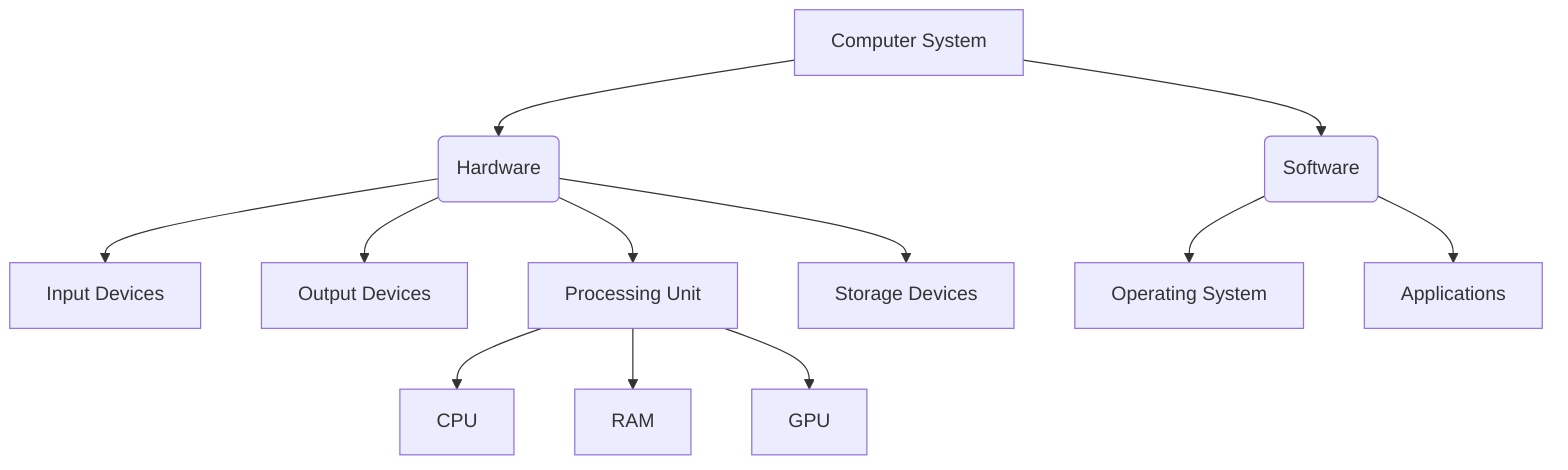 graph TD
    A[Computer System] --> B(Hardware)
    A --> C(Software)

    B --> D[Input Devices]
    B --> E[Output Devices]
    B --> F[Processing Unit]
    B --> G[Storage Devices]

    F --> H[CPU]
    F --> I[RAM]
    F --> J[GPU]

    C --> K[Operating System]
    C --> L[Applications]